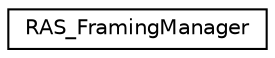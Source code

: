 digraph G
{
  edge [fontname="Helvetica",fontsize="10",labelfontname="Helvetica",labelfontsize="10"];
  node [fontname="Helvetica",fontsize="10",shape=record];
  rankdir=LR;
  Node1 [label="RAS_FramingManager",height=0.2,width=0.4,color="black", fillcolor="white", style="filled",URL="$d4/d13/classRAS__FramingManager.html"];
}
